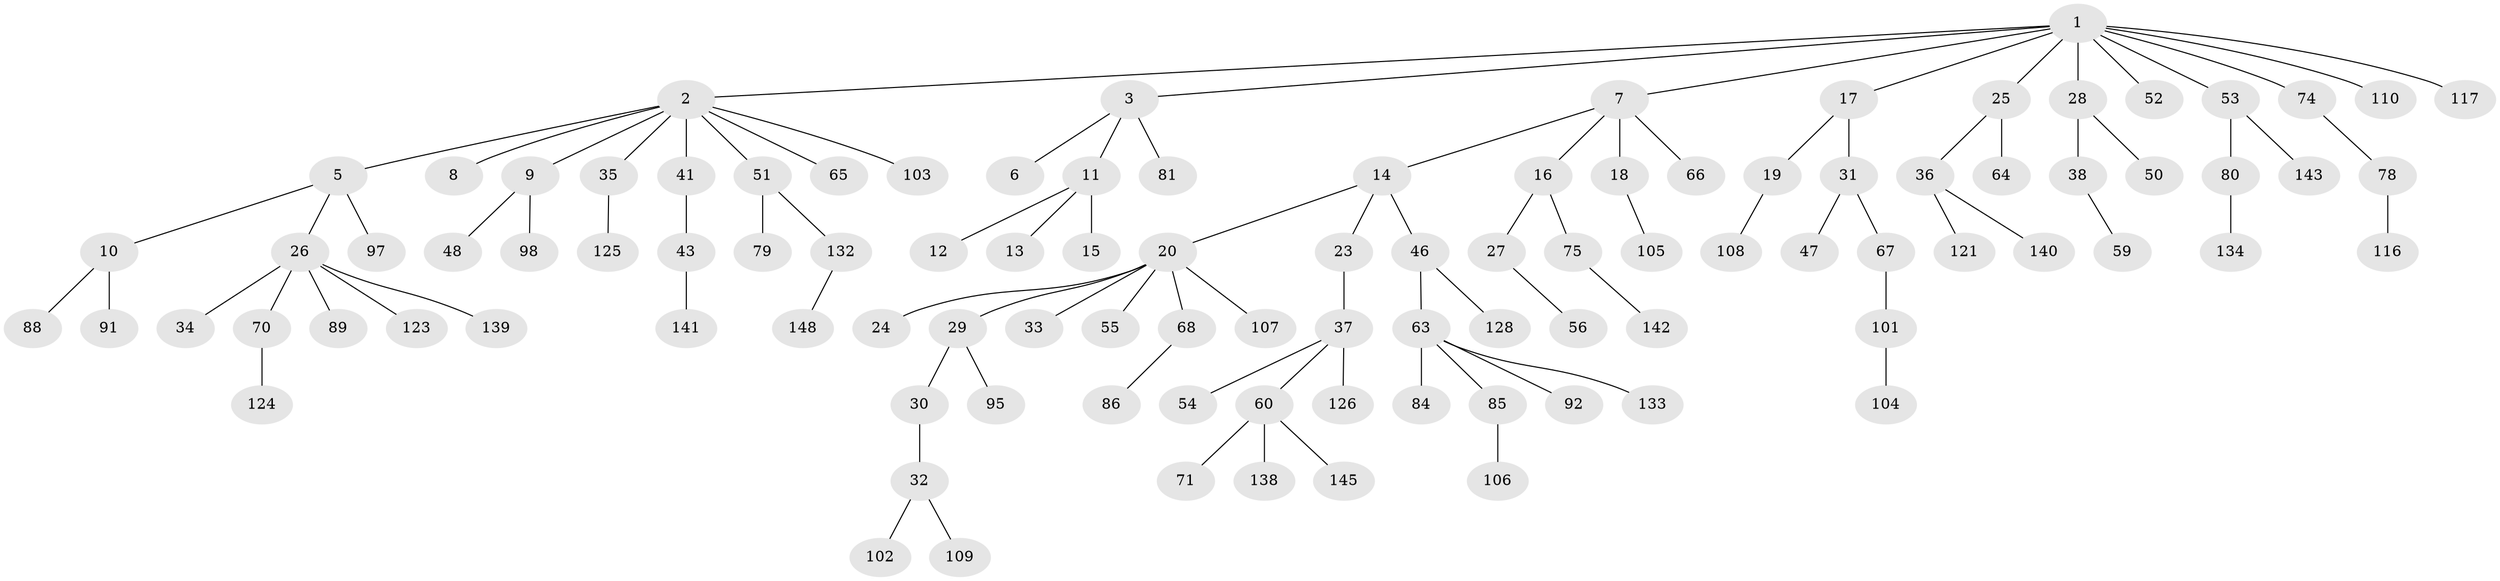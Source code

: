 // Generated by graph-tools (version 1.1) at 2025/24/03/03/25 07:24:07]
// undirected, 102 vertices, 101 edges
graph export_dot {
graph [start="1"]
  node [color=gray90,style=filled];
  1 [super="+4"];
  2 [super="+22"];
  3 [super="+45"];
  5;
  6;
  7 [super="+57"];
  8;
  9;
  10 [super="+62"];
  11 [super="+122"];
  12 [super="+118"];
  13 [super="+72"];
  14 [super="+44"];
  15 [super="+146"];
  16 [super="+69"];
  17;
  18 [super="+39"];
  19;
  20 [super="+21"];
  23;
  24 [super="+90"];
  25;
  26 [super="+42"];
  27;
  28;
  29;
  30 [super="+120"];
  31 [super="+49"];
  32 [super="+73"];
  33;
  34 [super="+112"];
  35 [super="+93"];
  36 [super="+131"];
  37 [super="+40"];
  38 [super="+76"];
  41;
  43 [super="+82"];
  46 [super="+147"];
  47 [super="+61"];
  48;
  50;
  51 [super="+137"];
  52;
  53 [super="+113"];
  54 [super="+58"];
  55;
  56;
  59;
  60 [super="+129"];
  63 [super="+77"];
  64 [super="+87"];
  65;
  66;
  67 [super="+119"];
  68;
  70 [super="+99"];
  71;
  74;
  75 [super="+83"];
  78 [super="+111"];
  79 [super="+114"];
  80 [super="+130"];
  81;
  84;
  85 [super="+144"];
  86 [super="+100"];
  88;
  89 [super="+94"];
  91 [super="+96"];
  92;
  95;
  97 [super="+127"];
  98;
  101 [super="+115"];
  102;
  103;
  104;
  105;
  106 [super="+136"];
  107;
  108;
  109;
  110;
  116;
  117;
  121;
  123;
  124;
  125;
  126;
  128;
  132 [super="+135"];
  133;
  134;
  138;
  139;
  140;
  141;
  142;
  143;
  145;
  148;
  1 -- 2;
  1 -- 3;
  1 -- 7;
  1 -- 17;
  1 -- 25;
  1 -- 53;
  1 -- 110;
  1 -- 52;
  1 -- 117;
  1 -- 74;
  1 -- 28;
  2 -- 5;
  2 -- 8;
  2 -- 9;
  2 -- 41;
  2 -- 65;
  2 -- 51;
  2 -- 35;
  2 -- 103;
  3 -- 6;
  3 -- 11;
  3 -- 81;
  5 -- 10;
  5 -- 26;
  5 -- 97;
  7 -- 14;
  7 -- 16;
  7 -- 18;
  7 -- 66;
  9 -- 48;
  9 -- 98;
  10 -- 88;
  10 -- 91;
  11 -- 12;
  11 -- 13;
  11 -- 15;
  14 -- 20;
  14 -- 23;
  14 -- 46;
  16 -- 27;
  16 -- 75;
  17 -- 19;
  17 -- 31;
  18 -- 105;
  19 -- 108;
  20 -- 24;
  20 -- 33;
  20 -- 55;
  20 -- 107;
  20 -- 29;
  20 -- 68;
  23 -- 37;
  25 -- 36;
  25 -- 64;
  26 -- 34;
  26 -- 70;
  26 -- 123;
  26 -- 139;
  26 -- 89;
  27 -- 56;
  28 -- 38;
  28 -- 50;
  29 -- 30;
  29 -- 95;
  30 -- 32;
  31 -- 47;
  31 -- 67;
  32 -- 109;
  32 -- 102;
  35 -- 125;
  36 -- 121;
  36 -- 140;
  37 -- 54;
  37 -- 60;
  37 -- 126;
  38 -- 59;
  41 -- 43;
  43 -- 141;
  46 -- 63;
  46 -- 128;
  51 -- 79;
  51 -- 132;
  53 -- 80;
  53 -- 143;
  60 -- 71;
  60 -- 138;
  60 -- 145;
  63 -- 84;
  63 -- 133;
  63 -- 92;
  63 -- 85;
  67 -- 101;
  68 -- 86;
  70 -- 124;
  74 -- 78;
  75 -- 142;
  78 -- 116;
  80 -- 134;
  85 -- 106;
  101 -- 104;
  132 -- 148;
}
